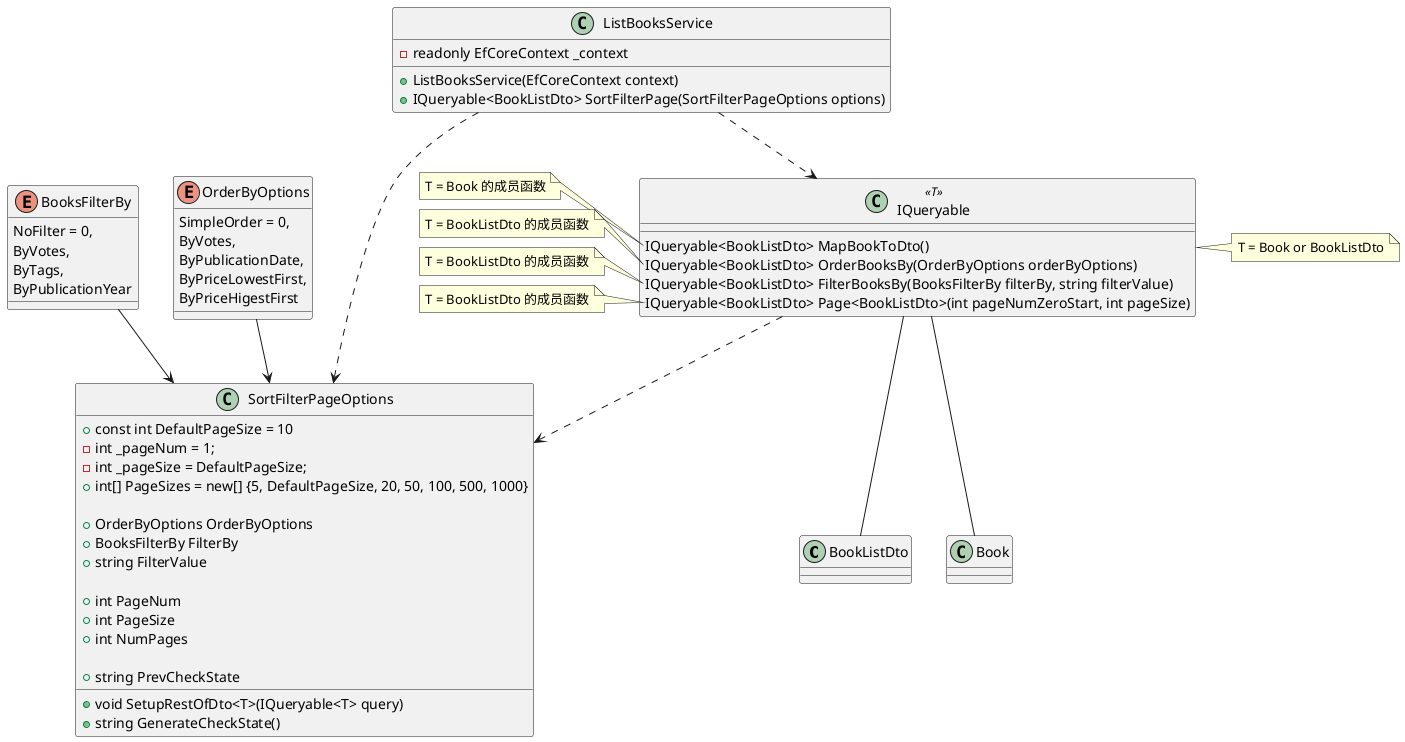 @startuml
'https://plantuml.com/class-diagram

class BookListDto
class Book

class IQueryable  <<T>> {
    IQueryable<BookListDto> MapBookToDto()
    IQueryable<BookListDto> OrderBooksBy(OrderByOptions orderByOptions)
    IQueryable<BookListDto> FilterBooksBy(BooksFilterBy filterBy, string filterValue)
    IQueryable<BookListDto> Page<BookListDto>(int pageNumZeroStart, int pageSize)
}

note right of IQueryable: T = Book or BookListDto

note left of IQueryable::MapBookToDto 
T = Book 的成员函数
endnote
note left of IQueryable::OrderBooksBy 
T = BookListDto 的成员函数
endnote
note left of IQueryable::FilterBooksBy
T = BookListDto 的成员函数
endnote
note left of IQueryable::Page<BookListDto> 
T = BookListDto 的成员函数
endnote



BooksFilterBy --> SortFilterPageOptions
OrderByOptions --> SortFilterPageOptions
IQueryable ..> SortFilterPageOptions
ListBooksService ..> SortFilterPageOptions
IQueryable -- BookListDto
IQueryable -- Book
ListBooksService ..> IQueryable

class SortFilterPageOptions {
    + const int DefaultPageSize = 10
    - int _pageNum = 1;
    - int _pageSize = DefaultPageSize;
    + int[] PageSizes = new[] {5, DefaultPageSize, 20, 50, 100, 500, 1000}
    
    + OrderByOptions OrderByOptions
    + BooksFilterBy FilterBy
    + string FilterValue
    
    + int PageNum
    + int PageSize
    + int NumPages
    
    + string PrevCheckState
    
    + void SetupRestOfDto<T>(IQueryable<T> query)
    + string GenerateCheckState()
}

enum OrderByOptions {
    SimpleOrder = 0,
    ByVotes,
    ByPublicationDate,
    ByPriceLowestFirst,
    ByPriceHigestFirst
}

enum BooksFilterBy {
    NoFilter = 0,
    ByVotes,
    ByTags,
    ByPublicationYear
}

class ListBooksService {
    - readonly EfCoreContext _context
    + ListBooksService(EfCoreContext context)
    + IQueryable<BookListDto> SortFilterPage(SortFilterPageOptions options)
    
}
 

@enduml